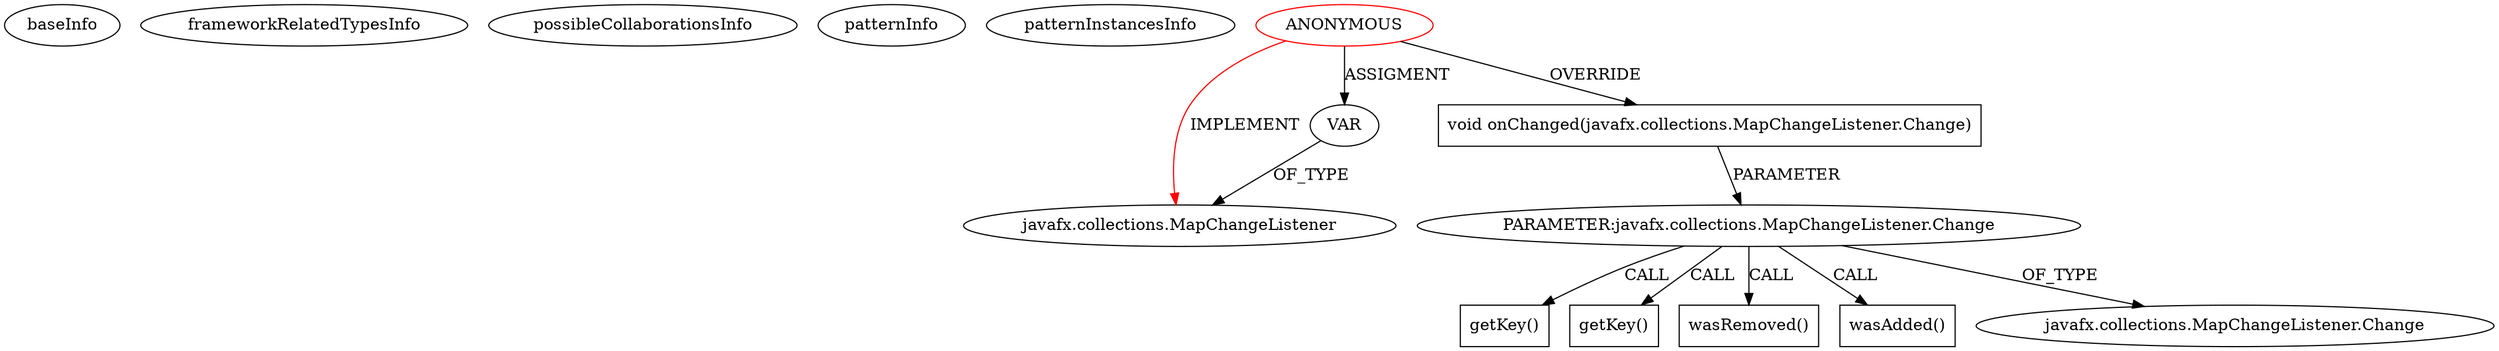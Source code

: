 digraph {
baseInfo[graphId=3567,category="pattern",isAnonymous=true,possibleRelation=false]
frameworkRelatedTypesInfo[0="javafx.collections.MapChangeListener"]
possibleCollaborationsInfo[]
patternInfo[frequency=3.0,patternRootClient=0]
patternInstancesInfo[0="ChrisWongAtCUHK-JavaFX~/ChrisWongAtCUHK-JavaFX/JavaFX-master/IssueTrackingLite/src/issuetrackinglite/model/TrackingServiceStub.java~TrackingServiceStub~246",1="santi-gonzalez-javafx-tutos~/santi-gonzalez-javafx-tutos/javafx-tutos-master/IssueTrackingLite/src/issuetrackinglite/model/TrackingServiceStub.java~TrackingServiceStub~4090",2="sergiohpl-PMS~/sergiohpl-PMS/PMS-master/IssueTrackingLite/src/issuetrackinglite/model/TrackingServiceStub.java~TrackingServiceStub~4158"]
1[label="javafx.collections.MapChangeListener",vertexType="FRAMEWORK_INTERFACE_TYPE",isFrameworkType=false]
0[label="ANONYMOUS",vertexType="ROOT_ANONYMOUS_DECLARATION",isFrameworkType=false,color=red]
2[label="VAR",vertexType="OUTSIDE_VARIABLE_EXPRESION",isFrameworkType=false]
4[label="void onChanged(javafx.collections.MapChangeListener.Change)",vertexType="OVERRIDING_METHOD_DECLARATION",isFrameworkType=false,shape=box]
5[label="PARAMETER:javafx.collections.MapChangeListener.Change",vertexType="PARAMETER_DECLARATION",isFrameworkType=false]
14[label="getKey()",vertexType="INSIDE_CALL",isFrameworkType=false,shape=box]
10[label="getKey()",vertexType="INSIDE_CALL",isFrameworkType=false,shape=box]
12[label="wasRemoved()",vertexType="INSIDE_CALL",isFrameworkType=false,shape=box]
8[label="wasAdded()",vertexType="INSIDE_CALL",isFrameworkType=false,shape=box]
6[label="javafx.collections.MapChangeListener.Change",vertexType="FRAMEWORK_CLASS_TYPE",isFrameworkType=false]
5->6[label="OF_TYPE"]
2->1[label="OF_TYPE"]
5->10[label="CALL"]
5->14[label="CALL"]
0->1[label="IMPLEMENT",color=red]
0->4[label="OVERRIDE"]
0->2[label="ASSIGMENT"]
5->8[label="CALL"]
4->5[label="PARAMETER"]
5->12[label="CALL"]
}
